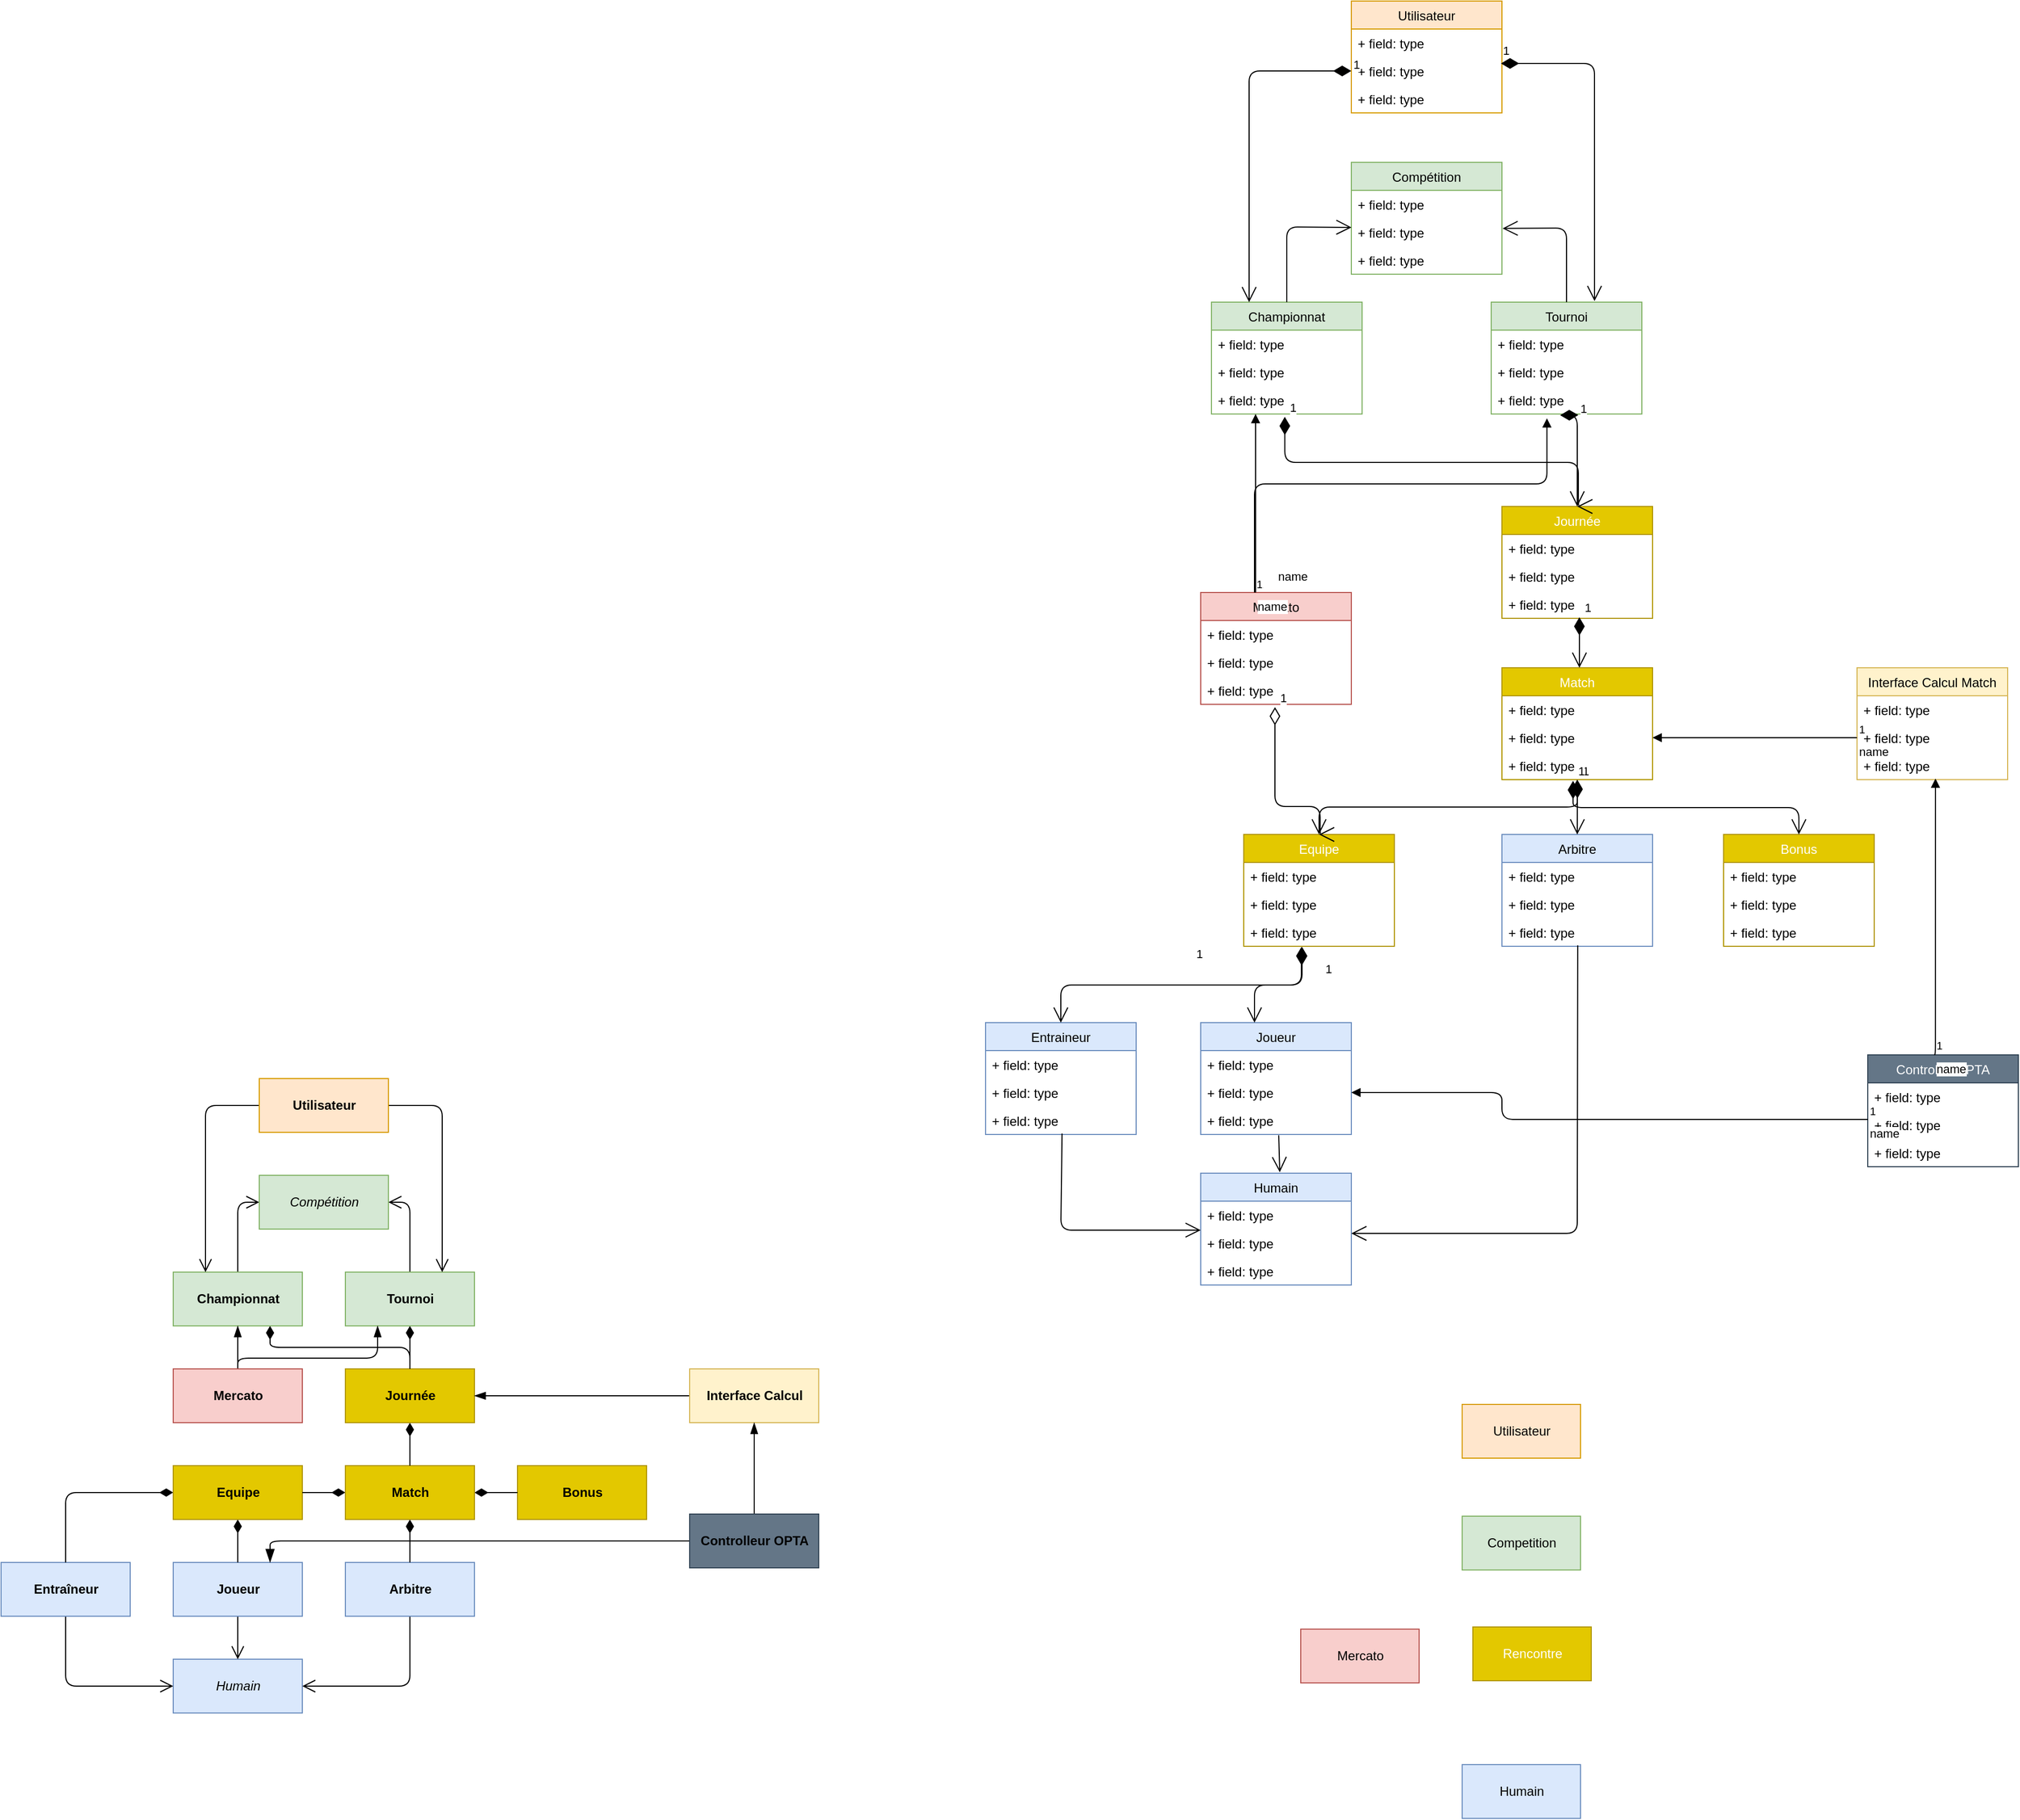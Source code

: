 <mxfile version="12.3.3" type="device" pages="1"><diagram id="WYY4eWGCWdEuPE01-Bez" name="Page-1"><mxGraphModel dx="2391" dy="2559" grid="1" gridSize="10" guides="1" tooltips="1" connect="1" arrows="1" fold="1" page="1" pageScale="1" pageWidth="827" pageHeight="1169" math="0" shadow="0"><root><mxCell id="0"/><mxCell id="1" parent="0"/><mxCell id="SRDe-6XBgS9lUJ6ucnm4-13" value="Joueur" style="swimlane;fontStyle=0;childLayout=stackLayout;horizontal=1;startSize=26;horizontalStack=0;resizeParent=1;resizeParentMax=0;resizeLast=0;collapsible=1;marginBottom=0;fillColor=#dae8fc;strokeColor=#6c8ebf;" parent="1" vertex="1"><mxGeometry x="320" y="220" width="140" height="104" as="geometry"/></mxCell><mxCell id="SRDe-6XBgS9lUJ6ucnm4-14" value="+ field: type" style="text;strokeColor=none;fillColor=none;align=left;verticalAlign=top;spacingLeft=4;spacingRight=4;overflow=hidden;rotatable=0;points=[[0,0.5],[1,0.5]];portConstraint=eastwest;" parent="SRDe-6XBgS9lUJ6ucnm4-13" vertex="1"><mxGeometry y="26" width="140" height="26" as="geometry"/></mxCell><mxCell id="SRDe-6XBgS9lUJ6ucnm4-15" value="+ field: type" style="text;strokeColor=none;fillColor=none;align=left;verticalAlign=top;spacingLeft=4;spacingRight=4;overflow=hidden;rotatable=0;points=[[0,0.5],[1,0.5]];portConstraint=eastwest;" parent="SRDe-6XBgS9lUJ6ucnm4-13" vertex="1"><mxGeometry y="52" width="140" height="26" as="geometry"/></mxCell><mxCell id="SRDe-6XBgS9lUJ6ucnm4-16" value="+ field: type" style="text;strokeColor=none;fillColor=none;align=left;verticalAlign=top;spacingLeft=4;spacingRight=4;overflow=hidden;rotatable=0;points=[[0,0.5],[1,0.5]];portConstraint=eastwest;" parent="SRDe-6XBgS9lUJ6ucnm4-13" vertex="1"><mxGeometry y="78" width="140" height="26" as="geometry"/></mxCell><mxCell id="SRDe-6XBgS9lUJ6ucnm4-17" value="Humain" style="swimlane;fontStyle=0;childLayout=stackLayout;horizontal=1;startSize=26;horizontalStack=0;resizeParent=1;resizeParentMax=0;resizeLast=0;collapsible=1;marginBottom=0;fillColor=#dae8fc;strokeColor=#6c8ebf;" parent="1" vertex="1"><mxGeometry x="320" y="360" width="140" height="104" as="geometry"/></mxCell><mxCell id="SRDe-6XBgS9lUJ6ucnm4-18" value="+ field: type" style="text;strokeColor=none;fillColor=none;align=left;verticalAlign=top;spacingLeft=4;spacingRight=4;overflow=hidden;rotatable=0;points=[[0,0.5],[1,0.5]];portConstraint=eastwest;" parent="SRDe-6XBgS9lUJ6ucnm4-17" vertex="1"><mxGeometry y="26" width="140" height="26" as="geometry"/></mxCell><mxCell id="SRDe-6XBgS9lUJ6ucnm4-19" value="+ field: type" style="text;strokeColor=none;fillColor=none;align=left;verticalAlign=top;spacingLeft=4;spacingRight=4;overflow=hidden;rotatable=0;points=[[0,0.5],[1,0.5]];portConstraint=eastwest;" parent="SRDe-6XBgS9lUJ6ucnm4-17" vertex="1"><mxGeometry y="52" width="140" height="26" as="geometry"/></mxCell><mxCell id="SRDe-6XBgS9lUJ6ucnm4-20" value="+ field: type" style="text;strokeColor=none;fillColor=none;align=left;verticalAlign=top;spacingLeft=4;spacingRight=4;overflow=hidden;rotatable=0;points=[[0,0.5],[1,0.5]];portConstraint=eastwest;" parent="SRDe-6XBgS9lUJ6ucnm4-17" vertex="1"><mxGeometry y="78" width="140" height="26" as="geometry"/></mxCell><mxCell id="SRDe-6XBgS9lUJ6ucnm4-25" value="Equipe" style="swimlane;fontStyle=0;childLayout=stackLayout;horizontal=1;startSize=26;fillColor=#e3c800;horizontalStack=0;resizeParent=1;resizeParentMax=0;resizeLast=0;collapsible=1;marginBottom=0;strokeColor=#B09500;fontColor=#ffffff;" parent="1" vertex="1"><mxGeometry x="360" y="45" width="140" height="104" as="geometry"/></mxCell><mxCell id="SRDe-6XBgS9lUJ6ucnm4-26" value="+ field: type" style="text;strokeColor=none;fillColor=none;align=left;verticalAlign=top;spacingLeft=4;spacingRight=4;overflow=hidden;rotatable=0;points=[[0,0.5],[1,0.5]];portConstraint=eastwest;" parent="SRDe-6XBgS9lUJ6ucnm4-25" vertex="1"><mxGeometry y="26" width="140" height="26" as="geometry"/></mxCell><mxCell id="SRDe-6XBgS9lUJ6ucnm4-27" value="+ field: type" style="text;strokeColor=none;fillColor=none;align=left;verticalAlign=top;spacingLeft=4;spacingRight=4;overflow=hidden;rotatable=0;points=[[0,0.5],[1,0.5]];portConstraint=eastwest;" parent="SRDe-6XBgS9lUJ6ucnm4-25" vertex="1"><mxGeometry y="52" width="140" height="26" as="geometry"/></mxCell><mxCell id="SRDe-6XBgS9lUJ6ucnm4-28" value="+ field: type" style="text;strokeColor=none;fillColor=none;align=left;verticalAlign=top;spacingLeft=4;spacingRight=4;overflow=hidden;rotatable=0;points=[[0,0.5],[1,0.5]];portConstraint=eastwest;" parent="SRDe-6XBgS9lUJ6ucnm4-25" vertex="1"><mxGeometry y="78" width="140" height="26" as="geometry"/></mxCell><mxCell id="SRDe-6XBgS9lUJ6ucnm4-30" value="Match" style="swimlane;fontStyle=0;childLayout=stackLayout;horizontal=1;startSize=26;fillColor=#e3c800;horizontalStack=0;resizeParent=1;resizeParentMax=0;resizeLast=0;collapsible=1;marginBottom=0;strokeColor=#B09500;fontColor=#ffffff;" parent="1" vertex="1"><mxGeometry x="600" y="-110" width="140" height="104" as="geometry"/></mxCell><mxCell id="SRDe-6XBgS9lUJ6ucnm4-31" value="+ field: type" style="text;strokeColor=none;fillColor=none;align=left;verticalAlign=top;spacingLeft=4;spacingRight=4;overflow=hidden;rotatable=0;points=[[0,0.5],[1,0.5]];portConstraint=eastwest;" parent="SRDe-6XBgS9lUJ6ucnm4-30" vertex="1"><mxGeometry y="26" width="140" height="26" as="geometry"/></mxCell><mxCell id="SRDe-6XBgS9lUJ6ucnm4-32" value="+ field: type" style="text;strokeColor=none;fillColor=none;align=left;verticalAlign=top;spacingLeft=4;spacingRight=4;overflow=hidden;rotatable=0;points=[[0,0.5],[1,0.5]];portConstraint=eastwest;" parent="SRDe-6XBgS9lUJ6ucnm4-30" vertex="1"><mxGeometry y="52" width="140" height="26" as="geometry"/></mxCell><mxCell id="SRDe-6XBgS9lUJ6ucnm4-33" value="+ field: type" style="text;strokeColor=none;fillColor=none;align=left;verticalAlign=top;spacingLeft=4;spacingRight=4;overflow=hidden;rotatable=0;points=[[0,0.5],[1,0.5]];portConstraint=eastwest;" parent="SRDe-6XBgS9lUJ6ucnm4-30" vertex="1"><mxGeometry y="78" width="140" height="26" as="geometry"/></mxCell><mxCell id="SRDe-6XBgS9lUJ6ucnm4-34" value="Arbitre" style="swimlane;fontStyle=0;childLayout=stackLayout;horizontal=1;startSize=26;fillColor=#dae8fc;horizontalStack=0;resizeParent=1;resizeParentMax=0;resizeLast=0;collapsible=1;marginBottom=0;strokeColor=#6c8ebf;" parent="1" vertex="1"><mxGeometry x="600" y="45" width="140" height="104" as="geometry"/></mxCell><mxCell id="SRDe-6XBgS9lUJ6ucnm4-35" value="+ field: type" style="text;strokeColor=none;fillColor=none;align=left;verticalAlign=top;spacingLeft=4;spacingRight=4;overflow=hidden;rotatable=0;points=[[0,0.5],[1,0.5]];portConstraint=eastwest;" parent="SRDe-6XBgS9lUJ6ucnm4-34" vertex="1"><mxGeometry y="26" width="140" height="26" as="geometry"/></mxCell><mxCell id="SRDe-6XBgS9lUJ6ucnm4-36" value="+ field: type" style="text;strokeColor=none;fillColor=none;align=left;verticalAlign=top;spacingLeft=4;spacingRight=4;overflow=hidden;rotatable=0;points=[[0,0.5],[1,0.5]];portConstraint=eastwest;" parent="SRDe-6XBgS9lUJ6ucnm4-34" vertex="1"><mxGeometry y="52" width="140" height="26" as="geometry"/></mxCell><mxCell id="SRDe-6XBgS9lUJ6ucnm4-37" value="+ field: type" style="text;strokeColor=none;fillColor=none;align=left;verticalAlign=top;spacingLeft=4;spacingRight=4;overflow=hidden;rotatable=0;points=[[0,0.5],[1,0.5]];portConstraint=eastwest;" parent="SRDe-6XBgS9lUJ6ucnm4-34" vertex="1"><mxGeometry y="78" width="140" height="26" as="geometry"/></mxCell><mxCell id="SRDe-6XBgS9lUJ6ucnm4-38" value="Entraineur" style="swimlane;fontStyle=0;childLayout=stackLayout;horizontal=1;startSize=26;horizontalStack=0;resizeParent=1;resizeParentMax=0;resizeLast=0;collapsible=1;marginBottom=0;fillColor=#dae8fc;strokeColor=#6c8ebf;" parent="1" vertex="1"><mxGeometry x="120" y="220" width="140" height="104" as="geometry"/></mxCell><mxCell id="SRDe-6XBgS9lUJ6ucnm4-39" value="+ field: type" style="text;strokeColor=none;fillColor=none;align=left;verticalAlign=top;spacingLeft=4;spacingRight=4;overflow=hidden;rotatable=0;points=[[0,0.5],[1,0.5]];portConstraint=eastwest;" parent="SRDe-6XBgS9lUJ6ucnm4-38" vertex="1"><mxGeometry y="26" width="140" height="26" as="geometry"/></mxCell><mxCell id="SRDe-6XBgS9lUJ6ucnm4-40" value="+ field: type" style="text;strokeColor=none;fillColor=none;align=left;verticalAlign=top;spacingLeft=4;spacingRight=4;overflow=hidden;rotatable=0;points=[[0,0.5],[1,0.5]];portConstraint=eastwest;" parent="SRDe-6XBgS9lUJ6ucnm4-38" vertex="1"><mxGeometry y="52" width="140" height="26" as="geometry"/></mxCell><mxCell id="SRDe-6XBgS9lUJ6ucnm4-41" value="+ field: type" style="text;strokeColor=none;fillColor=none;align=left;verticalAlign=top;spacingLeft=4;spacingRight=4;overflow=hidden;rotatable=0;points=[[0,0.5],[1,0.5]];portConstraint=eastwest;" parent="SRDe-6XBgS9lUJ6ucnm4-38" vertex="1"><mxGeometry y="78" width="140" height="26" as="geometry"/></mxCell><mxCell id="SRDe-6XBgS9lUJ6ucnm4-45" value="" style="endArrow=open;endFill=1;endSize=12;html=1;entryX=0.525;entryY=-0.009;entryDx=0;entryDy=0;entryPerimeter=0;exitX=0.518;exitY=1.029;exitDx=0;exitDy=0;exitPerimeter=0;" parent="1" source="SRDe-6XBgS9lUJ6ucnm4-16" target="SRDe-6XBgS9lUJ6ucnm4-17" edge="1"><mxGeometry width="160" relative="1" as="geometry"><mxPoint x="398" y="320" as="sourcePoint"/><mxPoint x="389.5" y="174" as="targetPoint"/></mxGeometry></mxCell><mxCell id="SRDe-6XBgS9lUJ6ucnm4-51" value="" style="endArrow=open;endFill=1;endSize=12;html=1;entryX=0;entryY=1.038;entryDx=0;entryDy=0;entryPerimeter=0;exitX=0.508;exitY=0.967;exitDx=0;exitDy=0;exitPerimeter=0;" parent="1" source="SRDe-6XBgS9lUJ6ucnm4-41" target="SRDe-6XBgS9lUJ6ucnm4-18" edge="1"><mxGeometry width="160" relative="1" as="geometry"><mxPoint x="190" y="330" as="sourcePoint"/><mxPoint x="399.5" y="184" as="targetPoint"/><Array as="points"><mxPoint x="190" y="413"/></Array></mxGeometry></mxCell><mxCell id="SRDe-6XBgS9lUJ6ucnm4-52" value="" style="endArrow=open;endFill=1;endSize=12;html=1;entryX=1;entryY=0.154;entryDx=0;entryDy=0;entryPerimeter=0;exitX=0.503;exitY=0.967;exitDx=0;exitDy=0;exitPerimeter=0;" parent="1" source="SRDe-6XBgS9lUJ6ucnm4-37" target="SRDe-6XBgS9lUJ6ucnm4-19" edge="1"><mxGeometry width="160" relative="1" as="geometry"><mxPoint x="670" y="325" as="sourcePoint"/><mxPoint x="800" y="94.988" as="targetPoint"/><Array as="points"><mxPoint x="670" y="416"/></Array></mxGeometry></mxCell><mxCell id="SRDe-6XBgS9lUJ6ucnm4-53" value="Journée" style="swimlane;fontStyle=0;childLayout=stackLayout;horizontal=1;startSize=26;fillColor=#e3c800;horizontalStack=0;resizeParent=1;resizeParentMax=0;resizeLast=0;collapsible=1;marginBottom=0;strokeColor=#B09500;fontColor=#ffffff;" parent="1" vertex="1"><mxGeometry x="600" y="-260" width="140" height="104" as="geometry"/></mxCell><mxCell id="SRDe-6XBgS9lUJ6ucnm4-54" value="+ field: type" style="text;strokeColor=none;fillColor=none;align=left;verticalAlign=top;spacingLeft=4;spacingRight=4;overflow=hidden;rotatable=0;points=[[0,0.5],[1,0.5]];portConstraint=eastwest;" parent="SRDe-6XBgS9lUJ6ucnm4-53" vertex="1"><mxGeometry y="26" width="140" height="26" as="geometry"/></mxCell><mxCell id="SRDe-6XBgS9lUJ6ucnm4-55" value="+ field: type" style="text;strokeColor=none;fillColor=none;align=left;verticalAlign=top;spacingLeft=4;spacingRight=4;overflow=hidden;rotatable=0;points=[[0,0.5],[1,0.5]];portConstraint=eastwest;" parent="SRDe-6XBgS9lUJ6ucnm4-53" vertex="1"><mxGeometry y="52" width="140" height="26" as="geometry"/></mxCell><mxCell id="SRDe-6XBgS9lUJ6ucnm4-56" value="+ field: type" style="text;strokeColor=none;fillColor=none;align=left;verticalAlign=top;spacingLeft=4;spacingRight=4;overflow=hidden;rotatable=0;points=[[0,0.5],[1,0.5]];portConstraint=eastwest;" parent="SRDe-6XBgS9lUJ6ucnm4-53" vertex="1"><mxGeometry y="78" width="140" height="26" as="geometry"/></mxCell><mxCell id="SRDe-6XBgS9lUJ6ucnm4-57" value="Compétition" style="swimlane;fontStyle=0;childLayout=stackLayout;horizontal=1;startSize=26;fillColor=#d5e8d4;horizontalStack=0;resizeParent=1;resizeParentMax=0;resizeLast=0;collapsible=1;marginBottom=0;strokeColor=#82b366;" parent="1" vertex="1"><mxGeometry x="460" y="-580" width="140" height="104" as="geometry"/></mxCell><mxCell id="SRDe-6XBgS9lUJ6ucnm4-58" value="+ field: type" style="text;strokeColor=none;fillColor=none;align=left;verticalAlign=top;spacingLeft=4;spacingRight=4;overflow=hidden;rotatable=0;points=[[0,0.5],[1,0.5]];portConstraint=eastwest;" parent="SRDe-6XBgS9lUJ6ucnm4-57" vertex="1"><mxGeometry y="26" width="140" height="26" as="geometry"/></mxCell><mxCell id="SRDe-6XBgS9lUJ6ucnm4-59" value="+ field: type" style="text;strokeColor=none;fillColor=none;align=left;verticalAlign=top;spacingLeft=4;spacingRight=4;overflow=hidden;rotatable=0;points=[[0,0.5],[1,0.5]];portConstraint=eastwest;" parent="SRDe-6XBgS9lUJ6ucnm4-57" vertex="1"><mxGeometry y="52" width="140" height="26" as="geometry"/></mxCell><mxCell id="SRDe-6XBgS9lUJ6ucnm4-60" value="+ field: type" style="text;strokeColor=none;fillColor=none;align=left;verticalAlign=top;spacingLeft=4;spacingRight=4;overflow=hidden;rotatable=0;points=[[0,0.5],[1,0.5]];portConstraint=eastwest;" parent="SRDe-6XBgS9lUJ6ucnm4-57" vertex="1"><mxGeometry y="78" width="140" height="26" as="geometry"/></mxCell><mxCell id="SRDe-6XBgS9lUJ6ucnm4-65" value="Championnat" style="swimlane;fontStyle=0;childLayout=stackLayout;horizontal=1;startSize=26;fillColor=#d5e8d4;horizontalStack=0;resizeParent=1;resizeParentMax=0;resizeLast=0;collapsible=1;marginBottom=0;strokeColor=#82b366;" parent="1" vertex="1"><mxGeometry x="330" y="-450" width="140" height="104" as="geometry"/></mxCell><mxCell id="SRDe-6XBgS9lUJ6ucnm4-66" value="+ field: type" style="text;strokeColor=none;fillColor=none;align=left;verticalAlign=top;spacingLeft=4;spacingRight=4;overflow=hidden;rotatable=0;points=[[0,0.5],[1,0.5]];portConstraint=eastwest;" parent="SRDe-6XBgS9lUJ6ucnm4-65" vertex="1"><mxGeometry y="26" width="140" height="26" as="geometry"/></mxCell><mxCell id="SRDe-6XBgS9lUJ6ucnm4-67" value="+ field: type" style="text;strokeColor=none;fillColor=none;align=left;verticalAlign=top;spacingLeft=4;spacingRight=4;overflow=hidden;rotatable=0;points=[[0,0.5],[1,0.5]];portConstraint=eastwest;" parent="SRDe-6XBgS9lUJ6ucnm4-65" vertex="1"><mxGeometry y="52" width="140" height="26" as="geometry"/></mxCell><mxCell id="SRDe-6XBgS9lUJ6ucnm4-68" value="+ field: type" style="text;strokeColor=none;fillColor=none;align=left;verticalAlign=top;spacingLeft=4;spacingRight=4;overflow=hidden;rotatable=0;points=[[0,0.5],[1,0.5]];portConstraint=eastwest;" parent="SRDe-6XBgS9lUJ6ucnm4-65" vertex="1"><mxGeometry y="78" width="140" height="26" as="geometry"/></mxCell><mxCell id="SRDe-6XBgS9lUJ6ucnm4-69" value="Tournoi" style="swimlane;fontStyle=0;childLayout=stackLayout;horizontal=1;startSize=26;fillColor=#d5e8d4;horizontalStack=0;resizeParent=1;resizeParentMax=0;resizeLast=0;collapsible=1;marginBottom=0;strokeColor=#82b366;" parent="1" vertex="1"><mxGeometry x="590" y="-450" width="140" height="104" as="geometry"/></mxCell><mxCell id="SRDe-6XBgS9lUJ6ucnm4-70" value="+ field: type" style="text;strokeColor=none;fillColor=none;align=left;verticalAlign=top;spacingLeft=4;spacingRight=4;overflow=hidden;rotatable=0;points=[[0,0.5],[1,0.5]];portConstraint=eastwest;" parent="SRDe-6XBgS9lUJ6ucnm4-69" vertex="1"><mxGeometry y="26" width="140" height="26" as="geometry"/></mxCell><mxCell id="SRDe-6XBgS9lUJ6ucnm4-71" value="+ field: type" style="text;strokeColor=none;fillColor=none;align=left;verticalAlign=top;spacingLeft=4;spacingRight=4;overflow=hidden;rotatable=0;points=[[0,0.5],[1,0.5]];portConstraint=eastwest;" parent="SRDe-6XBgS9lUJ6ucnm4-69" vertex="1"><mxGeometry y="52" width="140" height="26" as="geometry"/></mxCell><mxCell id="SRDe-6XBgS9lUJ6ucnm4-72" value="+ field: type" style="text;strokeColor=none;fillColor=none;align=left;verticalAlign=top;spacingLeft=4;spacingRight=4;overflow=hidden;rotatable=0;points=[[0,0.5],[1,0.5]];portConstraint=eastwest;" parent="SRDe-6XBgS9lUJ6ucnm4-69" vertex="1"><mxGeometry y="78" width="140" height="26" as="geometry"/></mxCell><mxCell id="SRDe-6XBgS9lUJ6ucnm4-83" value="1" style="endArrow=open;html=1;endSize=12;startArrow=diamondThin;startSize=14;startFill=1;edgeStyle=orthogonalEdgeStyle;align=left;verticalAlign=bottom;entryX=0.5;entryY=0;entryDx=0;entryDy=0;exitX=0.387;exitY=1.022;exitDx=0;exitDy=0;exitPerimeter=0;" parent="1" source="SRDe-6XBgS9lUJ6ucnm4-28" target="SRDe-6XBgS9lUJ6ucnm4-38" edge="1"><mxGeometry x="-0.08" y="-20" relative="1" as="geometry"><mxPoint x="480" y="-80" as="sourcePoint"/><mxPoint x="550" as="targetPoint"/><Array as="points"><mxPoint x="414" y="185"/><mxPoint x="190" y="185"/></Array><mxPoint as="offset"/></mxGeometry></mxCell><mxCell id="SRDe-6XBgS9lUJ6ucnm4-84" value="1" style="endArrow=open;html=1;endSize=12;startArrow=diamondThin;startSize=14;startFill=1;edgeStyle=orthogonalEdgeStyle;align=left;verticalAlign=bottom;exitX=0.5;exitY=1;exitDx=0;exitDy=0;entryX=0.5;entryY=0;entryDx=0;entryDy=0;" parent="1" source="SRDe-6XBgS9lUJ6ucnm4-30" target="SRDe-6XBgS9lUJ6ucnm4-25" edge="1"><mxGeometry x="-1" y="3" relative="1" as="geometry"><mxPoint x="510" y="25" as="sourcePoint"/><mxPoint x="510" y="75" as="targetPoint"/><Array as="points"/></mxGeometry></mxCell><mxCell id="SRDe-6XBgS9lUJ6ucnm4-86" value="1" style="endArrow=open;html=1;endSize=12;startArrow=diamondThin;startSize=14;startFill=1;edgeStyle=orthogonalEdgeStyle;align=left;verticalAlign=bottom;exitX=0.383;exitY=1.022;exitDx=0;exitDy=0;exitPerimeter=0;" parent="1" source="SRDe-6XBgS9lUJ6ucnm4-28" edge="1"><mxGeometry x="-0.488" y="20" relative="1" as="geometry"><mxPoint x="424.143" y="159.571" as="sourcePoint"/><mxPoint x="370" y="220" as="targetPoint"/><Array as="points"><mxPoint x="414" y="185"/><mxPoint x="370" y="185"/><mxPoint x="370" y="220"/></Array><mxPoint as="offset"/></mxGeometry></mxCell><mxCell id="SRDe-6XBgS9lUJ6ucnm4-87" value="1" style="endArrow=open;html=1;endSize=12;startArrow=diamondThin;startSize=14;startFill=1;edgeStyle=orthogonalEdgeStyle;align=left;verticalAlign=bottom;exitX=0.501;exitY=1.022;exitDx=0;exitDy=0;entryX=0.5;entryY=0;entryDx=0;entryDy=0;exitPerimeter=0;" parent="1" source="SRDe-6XBgS9lUJ6ucnm4-33" target="SRDe-6XBgS9lUJ6ucnm4-34" edge="1"><mxGeometry x="-1" y="3" relative="1" as="geometry"><mxPoint x="520.143" y="-1" as="sourcePoint"/><mxPoint x="671" y="42" as="targetPoint"/><Array as="points"/></mxGeometry></mxCell><mxCell id="SRDe-6XBgS9lUJ6ucnm4-91" value="1" style="endArrow=open;html=1;endSize=12;startArrow=diamondThin;startSize=14;startFill=1;edgeStyle=orthogonalEdgeStyle;align=left;verticalAlign=bottom;exitX=0.514;exitY=0.962;exitDx=0;exitDy=0;exitPerimeter=0;" parent="1" source="SRDe-6XBgS9lUJ6ucnm4-56" edge="1"><mxGeometry x="-1" y="3" relative="1" as="geometry"><mxPoint x="680" y="5" as="sourcePoint"/><mxPoint x="672" y="-110" as="targetPoint"/><Array as="points"><mxPoint x="672" y="-140"/><mxPoint x="672" y="-140"/></Array></mxGeometry></mxCell><mxCell id="SRDe-6XBgS9lUJ6ucnm4-103" value="" style="endArrow=open;endFill=1;endSize=12;html=1;entryX=0.001;entryY=0.326;entryDx=0;entryDy=0;entryPerimeter=0;exitX=0.5;exitY=0;exitDx=0;exitDy=0;" parent="1" source="SRDe-6XBgS9lUJ6ucnm4-65" target="SRDe-6XBgS9lUJ6ucnm4-59" edge="1"><mxGeometry width="160" relative="1" as="geometry"><mxPoint x="180" y="-470" as="sourcePoint"/><mxPoint x="340" y="-470" as="targetPoint"/><Array as="points"><mxPoint x="400" y="-520"/></Array></mxGeometry></mxCell><mxCell id="SRDe-6XBgS9lUJ6ucnm4-104" value="" style="endArrow=open;endFill=1;endSize=12;html=1;entryX=1.004;entryY=0.363;entryDx=0;entryDy=0;entryPerimeter=0;exitX=0.5;exitY=0;exitDx=0;exitDy=0;" parent="1" source="SRDe-6XBgS9lUJ6ucnm4-69" target="SRDe-6XBgS9lUJ6ucnm4-59" edge="1"><mxGeometry width="160" relative="1" as="geometry"><mxPoint x="330" y="-470" as="sourcePoint"/><mxPoint x="488.46" y="-553.01" as="targetPoint"/><Array as="points"><mxPoint x="660" y="-519"/></Array></mxGeometry></mxCell><mxCell id="SRDe-6XBgS9lUJ6ucnm4-105" value="1" style="endArrow=open;html=1;endSize=12;startArrow=diamondThin;startSize=14;startFill=1;edgeStyle=orthogonalEdgeStyle;align=left;verticalAlign=bottom;exitX=0.579;exitY=1.038;exitDx=0;exitDy=0;exitPerimeter=0;entryX=0.5;entryY=0;entryDx=0;entryDy=0;" parent="1" source="SRDe-6XBgS9lUJ6ucnm4-72" target="SRDe-6XBgS9lUJ6ucnm4-53" edge="1"><mxGeometry x="-1" y="3" relative="1" as="geometry"><mxPoint x="505.167" y="-307.667" as="sourcePoint"/><mxPoint x="555.167" y="-260.167" as="targetPoint"/><Array as="points"><mxPoint x="670" y="-345"/></Array></mxGeometry></mxCell><mxCell id="SRDe-6XBgS9lUJ6ucnm4-107" value="1" style="endArrow=open;html=1;endSize=12;startArrow=diamondThin;startSize=14;startFill=1;edgeStyle=orthogonalEdgeStyle;align=left;verticalAlign=bottom;exitX=0.487;exitY=1.1;exitDx=0;exitDy=0;exitPerimeter=0;entryX=0.5;entryY=0;entryDx=0;entryDy=0;" parent="1" source="SRDe-6XBgS9lUJ6ucnm4-68" target="SRDe-6XBgS9lUJ6ucnm4-53" edge="1"><mxGeometry x="-1" y="3" relative="1" as="geometry"><mxPoint x="548.2" y="-313.8" as="sourcePoint"/><mxPoint x="400" y="-270" as="targetPoint"/><Array as="points"><mxPoint x="399" y="-301"/><mxPoint x="671" y="-301"/></Array></mxGeometry></mxCell><mxCell id="SRDe-6XBgS9lUJ6ucnm4-112" value="Utilisateur" style="swimlane;fontStyle=0;childLayout=stackLayout;horizontal=1;startSize=26;fillColor=#ffe6cc;horizontalStack=0;resizeParent=1;resizeParentMax=0;resizeLast=0;collapsible=1;marginBottom=0;strokeColor=#d79b00;" parent="1" vertex="1"><mxGeometry x="460" y="-730" width="140" height="104" as="geometry"/></mxCell><mxCell id="SRDe-6XBgS9lUJ6ucnm4-113" value="+ field: type" style="text;strokeColor=none;fillColor=none;align=left;verticalAlign=top;spacingLeft=4;spacingRight=4;overflow=hidden;rotatable=0;points=[[0,0.5],[1,0.5]];portConstraint=eastwest;" parent="SRDe-6XBgS9lUJ6ucnm4-112" vertex="1"><mxGeometry y="26" width="140" height="26" as="geometry"/></mxCell><mxCell id="SRDe-6XBgS9lUJ6ucnm4-114" value="+ field: type" style="text;strokeColor=none;fillColor=none;align=left;verticalAlign=top;spacingLeft=4;spacingRight=4;overflow=hidden;rotatable=0;points=[[0,0.5],[1,0.5]];portConstraint=eastwest;" parent="SRDe-6XBgS9lUJ6ucnm4-112" vertex="1"><mxGeometry y="52" width="140" height="26" as="geometry"/></mxCell><mxCell id="SRDe-6XBgS9lUJ6ucnm4-115" value="+ field: type" style="text;strokeColor=none;fillColor=none;align=left;verticalAlign=top;spacingLeft=4;spacingRight=4;overflow=hidden;rotatable=0;points=[[0,0.5],[1,0.5]];portConstraint=eastwest;" parent="SRDe-6XBgS9lUJ6ucnm4-112" vertex="1"><mxGeometry y="78" width="140" height="26" as="geometry"/></mxCell><mxCell id="SRDe-6XBgS9lUJ6ucnm4-116" value="1" style="endArrow=open;html=1;endSize=12;startArrow=diamondThin;startSize=14;startFill=1;edgeStyle=orthogonalEdgeStyle;align=left;verticalAlign=bottom;entryX=0.686;entryY=-0.01;entryDx=0;entryDy=0;entryPerimeter=0;exitX=0.993;exitY=0.231;exitDx=0;exitDy=0;exitPerimeter=0;" parent="1" source="SRDe-6XBgS9lUJ6ucnm4-114" target="SRDe-6XBgS9lUJ6ucnm4-69" edge="1"><mxGeometry x="-1" y="3" relative="1" as="geometry"><mxPoint x="700" y="-680" as="sourcePoint"/><mxPoint x="660" y="-563" as="targetPoint"/><Array as="points"><mxPoint x="686" y="-672"/></Array></mxGeometry></mxCell><mxCell id="SRDe-6XBgS9lUJ6ucnm4-117" value="1" style="endArrow=open;html=1;endSize=12;startArrow=diamondThin;startSize=14;startFill=1;edgeStyle=orthogonalEdgeStyle;align=left;verticalAlign=bottom;exitX=0;exitY=0.5;exitDx=0;exitDy=0;entryX=0.25;entryY=0;entryDx=0;entryDy=0;" parent="1" source="SRDe-6XBgS9lUJ6ucnm4-114" target="SRDe-6XBgS9lUJ6ucnm4-65" edge="1"><mxGeometry x="-1" y="3" relative="1" as="geometry"><mxPoint x="613" y="-647" as="sourcePoint"/><mxPoint x="350" y="-490" as="targetPoint"/><Array as="points"><mxPoint x="365" y="-665"/></Array></mxGeometry></mxCell><mxCell id="SRDe-6XBgS9lUJ6ucnm4-123" value="Bonus" style="swimlane;fontStyle=0;childLayout=stackLayout;horizontal=1;startSize=26;fillColor=#e3c800;horizontalStack=0;resizeParent=1;resizeParentMax=0;resizeLast=0;collapsible=1;marginBottom=0;strokeColor=#B09500;fontColor=#ffffff;" parent="1" vertex="1"><mxGeometry x="806" y="45" width="140" height="104" as="geometry"/></mxCell><mxCell id="SRDe-6XBgS9lUJ6ucnm4-124" value="+ field: type" style="text;strokeColor=none;fillColor=none;align=left;verticalAlign=top;spacingLeft=4;spacingRight=4;overflow=hidden;rotatable=0;points=[[0,0.5],[1,0.5]];portConstraint=eastwest;" parent="SRDe-6XBgS9lUJ6ucnm4-123" vertex="1"><mxGeometry y="26" width="140" height="26" as="geometry"/></mxCell><mxCell id="SRDe-6XBgS9lUJ6ucnm4-125" value="+ field: type" style="text;strokeColor=none;fillColor=none;align=left;verticalAlign=top;spacingLeft=4;spacingRight=4;overflow=hidden;rotatable=0;points=[[0,0.5],[1,0.5]];portConstraint=eastwest;" parent="SRDe-6XBgS9lUJ6ucnm4-123" vertex="1"><mxGeometry y="52" width="140" height="26" as="geometry"/></mxCell><mxCell id="SRDe-6XBgS9lUJ6ucnm4-126" value="+ field: type" style="text;strokeColor=none;fillColor=none;align=left;verticalAlign=top;spacingLeft=4;spacingRight=4;overflow=hidden;rotatable=0;points=[[0,0.5],[1,0.5]];portConstraint=eastwest;" parent="SRDe-6XBgS9lUJ6ucnm4-123" vertex="1"><mxGeometry y="78" width="140" height="26" as="geometry"/></mxCell><mxCell id="SRDe-6XBgS9lUJ6ucnm4-127" value="1" style="endArrow=open;html=1;endSize=12;startArrow=diamondThin;startSize=14;startFill=1;edgeStyle=orthogonalEdgeStyle;align=left;verticalAlign=bottom;exitX=0.472;exitY=1.044;exitDx=0;exitDy=0;entryX=0.5;entryY=0;entryDx=0;entryDy=0;exitPerimeter=0;" parent="1" source="SRDe-6XBgS9lUJ6ucnm4-33" target="SRDe-6XBgS9lUJ6ucnm4-123" edge="1"><mxGeometry x="-1" y="3" relative="1" as="geometry"><mxPoint x="520.429" y="0.143" as="sourcePoint"/><mxPoint x="680.429" y="54.429" as="targetPoint"/><Array as="points"><mxPoint x="666" y="20"/><mxPoint x="876" y="20"/></Array></mxGeometry></mxCell><mxCell id="SRDe-6XBgS9lUJ6ucnm4-128" value="Mercato" style="swimlane;fontStyle=0;childLayout=stackLayout;horizontal=1;startSize=26;fillColor=#f8cecc;horizontalStack=0;resizeParent=1;resizeParentMax=0;resizeLast=0;collapsible=1;marginBottom=0;strokeColor=#b85450;" parent="1" vertex="1"><mxGeometry x="320" y="-180" width="140" height="104" as="geometry"/></mxCell><mxCell id="SRDe-6XBgS9lUJ6ucnm4-129" value="+ field: type" style="text;strokeColor=none;fillColor=none;align=left;verticalAlign=top;spacingLeft=4;spacingRight=4;overflow=hidden;rotatable=0;points=[[0,0.5],[1,0.5]];portConstraint=eastwest;" parent="SRDe-6XBgS9lUJ6ucnm4-128" vertex="1"><mxGeometry y="26" width="140" height="26" as="geometry"/></mxCell><mxCell id="SRDe-6XBgS9lUJ6ucnm4-130" value="+ field: type" style="text;strokeColor=none;fillColor=none;align=left;verticalAlign=top;spacingLeft=4;spacingRight=4;overflow=hidden;rotatable=0;points=[[0,0.5],[1,0.5]];portConstraint=eastwest;" parent="SRDe-6XBgS9lUJ6ucnm4-128" vertex="1"><mxGeometry y="52" width="140" height="26" as="geometry"/></mxCell><mxCell id="SRDe-6XBgS9lUJ6ucnm4-131" value="+ field: type" style="text;strokeColor=none;fillColor=none;align=left;verticalAlign=top;spacingLeft=4;spacingRight=4;overflow=hidden;rotatable=0;points=[[0,0.5],[1,0.5]];portConstraint=eastwest;" parent="SRDe-6XBgS9lUJ6ucnm4-128" vertex="1"><mxGeometry y="78" width="140" height="26" as="geometry"/></mxCell><mxCell id="SRDe-6XBgS9lUJ6ucnm4-134" value="1" style="endArrow=open;html=1;endSize=12;startArrow=diamondThin;startSize=14;startFill=0;edgeStyle=orthogonalEdgeStyle;align=left;verticalAlign=bottom;exitX=0.493;exitY=1.099;exitDx=0;exitDy=0;exitPerimeter=0;entryX=0.5;entryY=0;entryDx=0;entryDy=0;" parent="1" source="SRDe-6XBgS9lUJ6ucnm4-131" target="SRDe-6XBgS9lUJ6ucnm4-25" edge="1"><mxGeometry x="-1" y="3" relative="1" as="geometry"><mxPoint x="50" y="540" as="sourcePoint"/><mxPoint x="210" y="540" as="targetPoint"/><Array as="points"><mxPoint x="389" y="19"/><mxPoint x="431" y="19"/></Array></mxGeometry></mxCell><mxCell id="SRDe-6XBgS9lUJ6ucnm4-137" value="name" style="endArrow=block;endFill=1;html=1;edgeStyle=orthogonalEdgeStyle;align=left;verticalAlign=top;" parent="1" target="SRDe-6XBgS9lUJ6ucnm4-68" edge="1"><mxGeometry x="-1" relative="1" as="geometry"><mxPoint x="371" y="-180" as="sourcePoint"/><mxPoint x="331" y="-320" as="targetPoint"/><Array as="points"><mxPoint x="371" y="-180"/></Array></mxGeometry></mxCell><mxCell id="SRDe-6XBgS9lUJ6ucnm4-138" value="1" style="resizable=0;html=1;align=left;verticalAlign=bottom;labelBackgroundColor=#ffffff;fontSize=10;" parent="SRDe-6XBgS9lUJ6ucnm4-137" connectable="0" vertex="1"><mxGeometry x="-1" relative="1" as="geometry"/></mxCell><mxCell id="SRDe-6XBgS9lUJ6ucnm4-139" value="name" style="endArrow=block;endFill=1;html=1;edgeStyle=orthogonalEdgeStyle;align=left;verticalAlign=top;entryX=0.37;entryY=1.154;entryDx=0;entryDy=0;entryPerimeter=0;" parent="1" target="SRDe-6XBgS9lUJ6ucnm4-72" edge="1"><mxGeometry x="-0.917" y="-10" relative="1" as="geometry"><mxPoint x="370" y="-180" as="sourcePoint"/><mxPoint x="269" y="-343" as="targetPoint"/><Array as="points"><mxPoint x="370" y="-180"/><mxPoint x="370" y="-281"/><mxPoint x="642" y="-281"/></Array><mxPoint x="10" y="-10" as="offset"/></mxGeometry></mxCell><mxCell id="SRDe-6XBgS9lUJ6ucnm4-140" value="1" style="resizable=0;html=1;align=left;verticalAlign=bottom;labelBackgroundColor=#ffffff;fontSize=10;" parent="SRDe-6XBgS9lUJ6ucnm4-139" connectable="0" vertex="1"><mxGeometry x="-1" relative="1" as="geometry"/></mxCell><mxCell id="SRDe-6XBgS9lUJ6ucnm4-141" value="Interface Calcul Match" style="swimlane;fontStyle=0;childLayout=stackLayout;horizontal=1;startSize=26;fillColor=#fff2cc;horizontalStack=0;resizeParent=1;resizeParentMax=0;resizeLast=0;collapsible=1;marginBottom=0;strokeColor=#d6b656;" parent="1" vertex="1"><mxGeometry x="930" y="-110" width="140" height="104" as="geometry"/></mxCell><mxCell id="SRDe-6XBgS9lUJ6ucnm4-142" value="+ field: type" style="text;strokeColor=none;fillColor=none;align=left;verticalAlign=top;spacingLeft=4;spacingRight=4;overflow=hidden;rotatable=0;points=[[0,0.5],[1,0.5]];portConstraint=eastwest;" parent="SRDe-6XBgS9lUJ6ucnm4-141" vertex="1"><mxGeometry y="26" width="140" height="26" as="geometry"/></mxCell><mxCell id="SRDe-6XBgS9lUJ6ucnm4-143" value="+ field: type" style="text;strokeColor=none;fillColor=none;align=left;verticalAlign=top;spacingLeft=4;spacingRight=4;overflow=hidden;rotatable=0;points=[[0,0.5],[1,0.5]];portConstraint=eastwest;" parent="SRDe-6XBgS9lUJ6ucnm4-141" vertex="1"><mxGeometry y="52" width="140" height="26" as="geometry"/></mxCell><mxCell id="SRDe-6XBgS9lUJ6ucnm4-144" value="+ field: type" style="text;strokeColor=none;fillColor=none;align=left;verticalAlign=top;spacingLeft=4;spacingRight=4;overflow=hidden;rotatable=0;points=[[0,0.5],[1,0.5]];portConstraint=eastwest;" parent="SRDe-6XBgS9lUJ6ucnm4-141" vertex="1"><mxGeometry y="78" width="140" height="26" as="geometry"/></mxCell><mxCell id="SRDe-6XBgS9lUJ6ucnm4-149" value="name" style="endArrow=block;endFill=1;html=1;edgeStyle=orthogonalEdgeStyle;align=left;verticalAlign=top;entryX=1;entryY=0.5;entryDx=0;entryDy=0;exitX=0;exitY=0.5;exitDx=0;exitDy=0;" parent="1" source="SRDe-6XBgS9lUJ6ucnm4-143" target="SRDe-6XBgS9lUJ6ucnm4-32" edge="1"><mxGeometry x="-1" relative="1" as="geometry"><mxPoint x="380.529" y="-169.882" as="sourcePoint"/><mxPoint x="380.529" y="-336" as="targetPoint"/><Array as="points"><mxPoint x="780" y="-45"/><mxPoint x="780" y="-45"/></Array></mxGeometry></mxCell><mxCell id="SRDe-6XBgS9lUJ6ucnm4-150" value="1" style="resizable=0;html=1;align=left;verticalAlign=bottom;labelBackgroundColor=#ffffff;fontSize=10;" parent="SRDe-6XBgS9lUJ6ucnm4-149" connectable="0" vertex="1"><mxGeometry x="-1" relative="1" as="geometry"/></mxCell><mxCell id="SRDe-6XBgS9lUJ6ucnm4-151" value="Controller OPTA" style="swimlane;fontStyle=0;childLayout=stackLayout;horizontal=1;startSize=26;fillColor=#647687;horizontalStack=0;resizeParent=1;resizeParentMax=0;resizeLast=0;collapsible=1;marginBottom=0;strokeColor=#314354;fontColor=#ffffff;" parent="1" vertex="1"><mxGeometry x="940" y="250" width="140" height="104" as="geometry"/></mxCell><mxCell id="SRDe-6XBgS9lUJ6ucnm4-152" value="+ field: type" style="text;strokeColor=none;fillColor=none;align=left;verticalAlign=top;spacingLeft=4;spacingRight=4;overflow=hidden;rotatable=0;points=[[0,0.5],[1,0.5]];portConstraint=eastwest;" parent="SRDe-6XBgS9lUJ6ucnm4-151" vertex="1"><mxGeometry y="26" width="140" height="26" as="geometry"/></mxCell><mxCell id="SRDe-6XBgS9lUJ6ucnm4-153" value="+ field: type" style="text;strokeColor=none;fillColor=none;align=left;verticalAlign=top;spacingLeft=4;spacingRight=4;overflow=hidden;rotatable=0;points=[[0,0.5],[1,0.5]];portConstraint=eastwest;" parent="SRDe-6XBgS9lUJ6ucnm4-151" vertex="1"><mxGeometry y="52" width="140" height="26" as="geometry"/></mxCell><mxCell id="SRDe-6XBgS9lUJ6ucnm4-154" value="+ field: type" style="text;strokeColor=none;fillColor=none;align=left;verticalAlign=top;spacingLeft=4;spacingRight=4;overflow=hidden;rotatable=0;points=[[0,0.5],[1,0.5]];portConstraint=eastwest;" parent="SRDe-6XBgS9lUJ6ucnm4-151" vertex="1"><mxGeometry y="78" width="140" height="26" as="geometry"/></mxCell><mxCell id="SRDe-6XBgS9lUJ6ucnm4-155" value="name" style="endArrow=block;endFill=1;html=1;edgeStyle=orthogonalEdgeStyle;align=left;verticalAlign=top;entryX=1;entryY=0.5;entryDx=0;entryDy=0;exitX=0.001;exitY=0.308;exitDx=0;exitDy=0;exitPerimeter=0;" parent="1" source="SRDe-6XBgS9lUJ6ucnm4-153" target="SRDe-6XBgS9lUJ6ucnm4-15" edge="1"><mxGeometry x="-1" relative="1" as="geometry"><mxPoint x="720.714" y="328.857" as="sourcePoint"/><mxPoint x="910" y="315" as="targetPoint"/><Array as="points"><mxPoint x="600" y="310"/><mxPoint x="600" y="285"/></Array></mxGeometry></mxCell><mxCell id="SRDe-6XBgS9lUJ6ucnm4-156" value="1" style="resizable=0;html=1;align=left;verticalAlign=bottom;labelBackgroundColor=#ffffff;fontSize=10;" parent="SRDe-6XBgS9lUJ6ucnm4-155" connectable="0" vertex="1"><mxGeometry x="-1" relative="1" as="geometry"/></mxCell><mxCell id="SRDe-6XBgS9lUJ6ucnm4-162" value="name" style="endArrow=block;endFill=1;html=1;edgeStyle=orthogonalEdgeStyle;align=left;verticalAlign=top;entryX=0.521;entryY=0.962;entryDx=0;entryDy=0;entryPerimeter=0;exitX=0.441;exitY=-0.002;exitDx=0;exitDy=0;exitPerimeter=0;" parent="1" source="SRDe-6XBgS9lUJ6ucnm4-151" target="SRDe-6XBgS9lUJ6ucnm4-144" edge="1"><mxGeometry x="-1" relative="1" as="geometry"><mxPoint x="1010" y="250" as="sourcePoint"/><mxPoint x="750" y="-35" as="targetPoint"/><Array as="points"><mxPoint x="1003" y="250"/></Array></mxGeometry></mxCell><mxCell id="SRDe-6XBgS9lUJ6ucnm4-163" value="1" style="resizable=0;html=1;align=left;verticalAlign=bottom;labelBackgroundColor=#ffffff;fontSize=10;" parent="SRDe-6XBgS9lUJ6ucnm4-162" connectable="0" vertex="1"><mxGeometry x="-1" relative="1" as="geometry"/></mxCell><mxCell id="SRDe-6XBgS9lUJ6ucnm4-172" value="Utilisateur" style="html=1;rounded=0;strokeColor=#d79b00;fillColor=#ffe6cc;" parent="1" vertex="1"><mxGeometry x="563" y="575" width="110" height="50" as="geometry"/></mxCell><mxCell id="SRDe-6XBgS9lUJ6ucnm4-173" value="Competition" style="html=1;rounded=0;strokeColor=#82b366;fillColor=#d5e8d4;" parent="1" vertex="1"><mxGeometry x="563" y="679" width="110" height="50" as="geometry"/></mxCell><mxCell id="SRDe-6XBgS9lUJ6ucnm4-174" value="Humain" style="html=1;rounded=0;strokeColor=#6c8ebf;fillColor=#dae8fc;" parent="1" vertex="1"><mxGeometry x="563" y="910" width="110" height="50" as="geometry"/></mxCell><mxCell id="SRDe-6XBgS9lUJ6ucnm4-175" value="Mercato" style="html=1;rounded=0;strokeColor=#b85450;fillColor=#f8cecc;" parent="1" vertex="1"><mxGeometry x="413" y="784" width="110" height="50" as="geometry"/></mxCell><mxCell id="SRDe-6XBgS9lUJ6ucnm4-182" value="Rencontre" style="html=1;rounded=0;strokeColor=#B09500;fillColor=#e3c800;fontColor=#ffffff;" parent="1" vertex="1"><mxGeometry x="573" y="782" width="110" height="50" as="geometry"/></mxCell><mxCell id="0Vo7JMCaFD7nzmE4yCEI-13" value="Humain" style="html=1;rounded=0;strokeColor=#6c8ebf;fillColor=#dae8fc;fontStyle=2" vertex="1" parent="1"><mxGeometry x="-635" y="812" width="120" height="50" as="geometry"/></mxCell><mxCell id="0Vo7JMCaFD7nzmE4yCEI-17" style="edgeStyle=orthogonalEdgeStyle;rounded=1;orthogonalLoop=1;jettySize=auto;html=1;entryX=0.5;entryY=0;entryDx=0;entryDy=0;startArrow=none;startFill=0;startSize=10;endArrow=open;endFill=0;endSize=10;strokeWidth=1;fontStyle=1" edge="1" parent="1" source="0Vo7JMCaFD7nzmE4yCEI-14" target="0Vo7JMCaFD7nzmE4yCEI-13"><mxGeometry relative="1" as="geometry"/></mxCell><mxCell id="0Vo7JMCaFD7nzmE4yCEI-14" value="Joueur" style="html=1;rounded=0;strokeColor=#6c8ebf;fillColor=#dae8fc;fontStyle=1" vertex="1" parent="1"><mxGeometry x="-635" y="722" width="120" height="50" as="geometry"/></mxCell><mxCell id="0Vo7JMCaFD7nzmE4yCEI-18" style="edgeStyle=orthogonalEdgeStyle;rounded=1;orthogonalLoop=1;jettySize=auto;html=1;entryX=0;entryY=0.5;entryDx=0;entryDy=0;startArrow=none;startFill=0;startSize=10;endArrow=open;endFill=0;endSize=10;strokeWidth=1;exitX=0.5;exitY=1;exitDx=0;exitDy=0;fontStyle=1" edge="1" parent="1" source="0Vo7JMCaFD7nzmE4yCEI-15" target="0Vo7JMCaFD7nzmE4yCEI-13"><mxGeometry relative="1" as="geometry"/></mxCell><mxCell id="0Vo7JMCaFD7nzmE4yCEI-15" value="Entraîneur" style="html=1;rounded=0;strokeColor=#6c8ebf;fillColor=#dae8fc;fontStyle=1" vertex="1" parent="1"><mxGeometry x="-795" y="722" width="120" height="50" as="geometry"/></mxCell><mxCell id="0Vo7JMCaFD7nzmE4yCEI-19" style="edgeStyle=orthogonalEdgeStyle;rounded=1;orthogonalLoop=1;jettySize=auto;html=1;entryX=1;entryY=0.5;entryDx=0;entryDy=0;startArrow=none;startFill=0;startSize=10;endArrow=open;endFill=0;endSize=10;strokeWidth=1;exitX=0.5;exitY=1;exitDx=0;exitDy=0;fontStyle=1" edge="1" parent="1" source="0Vo7JMCaFD7nzmE4yCEI-16" target="0Vo7JMCaFD7nzmE4yCEI-13"><mxGeometry relative="1" as="geometry"><Array as="points"><mxPoint x="-415" y="837"/></Array></mxGeometry></mxCell><mxCell id="0Vo7JMCaFD7nzmE4yCEI-16" value="Arbitre" style="html=1;rounded=0;strokeColor=#6c8ebf;fillColor=#dae8fc;fontStyle=1" vertex="1" parent="1"><mxGeometry x="-475" y="722" width="120" height="50" as="geometry"/></mxCell><mxCell id="0Vo7JMCaFD7nzmE4yCEI-21" style="edgeStyle=orthogonalEdgeStyle;rounded=1;orthogonalLoop=1;jettySize=auto;html=1;entryX=0.5;entryY=0;entryDx=0;entryDy=0;startArrow=diamondThin;startFill=1;startSize=10;endArrow=none;endFill=0;endSize=10;strokeWidth=1;fontColor=#000000;fontStyle=1" edge="1" parent="1" source="0Vo7JMCaFD7nzmE4yCEI-20" target="0Vo7JMCaFD7nzmE4yCEI-15"><mxGeometry relative="1" as="geometry"/></mxCell><mxCell id="0Vo7JMCaFD7nzmE4yCEI-22" style="edgeStyle=orthogonalEdgeStyle;rounded=1;orthogonalLoop=1;jettySize=auto;html=1;entryX=0.5;entryY=0;entryDx=0;entryDy=0;startArrow=diamondThin;startFill=1;startSize=10;endArrow=none;endFill=0;endSize=10;strokeWidth=1;fontColor=#000000;fontStyle=1" edge="1" parent="1" source="0Vo7JMCaFD7nzmE4yCEI-20" target="0Vo7JMCaFD7nzmE4yCEI-14"><mxGeometry relative="1" as="geometry"/></mxCell><mxCell id="0Vo7JMCaFD7nzmE4yCEI-20" value="Equipe" style="html=1;rounded=0;strokeColor=#B09500;fillColor=#e3c800;fontColor=#000000;fontStyle=1" vertex="1" parent="1"><mxGeometry x="-635" y="632" width="120" height="50" as="geometry"/></mxCell><mxCell id="0Vo7JMCaFD7nzmE4yCEI-23" value="Bonus" style="html=1;rounded=0;strokeColor=#B09500;fillColor=#e3c800;fontColor=#000000;fontStyle=1" vertex="1" parent="1"><mxGeometry x="-315" y="632" width="120" height="50" as="geometry"/></mxCell><mxCell id="0Vo7JMCaFD7nzmE4yCEI-25" style="edgeStyle=orthogonalEdgeStyle;rounded=1;orthogonalLoop=1;jettySize=auto;html=1;entryX=0.5;entryY=0;entryDx=0;entryDy=0;startArrow=diamondThin;startFill=1;startSize=10;endArrow=none;endFill=0;endSize=10;strokeWidth=1;fontColor=#000000;fontStyle=1" edge="1" parent="1" source="0Vo7JMCaFD7nzmE4yCEI-24" target="0Vo7JMCaFD7nzmE4yCEI-16"><mxGeometry relative="1" as="geometry"/></mxCell><mxCell id="0Vo7JMCaFD7nzmE4yCEI-28" style="edgeStyle=orthogonalEdgeStyle;rounded=1;orthogonalLoop=1;jettySize=auto;html=1;entryX=0;entryY=0.5;entryDx=0;entryDy=0;startArrow=diamondThin;startFill=1;startSize=10;endArrow=none;endFill=0;endSize=10;strokeWidth=1;fontColor=#000000;exitX=1;exitY=0.5;exitDx=0;exitDy=0;fontStyle=1" edge="1" parent="1" source="0Vo7JMCaFD7nzmE4yCEI-24" target="0Vo7JMCaFD7nzmE4yCEI-23"><mxGeometry relative="1" as="geometry"/></mxCell><mxCell id="0Vo7JMCaFD7nzmE4yCEI-29" style="edgeStyle=orthogonalEdgeStyle;rounded=1;orthogonalLoop=1;jettySize=auto;html=1;entryX=1;entryY=0.5;entryDx=0;entryDy=0;startArrow=diamondThin;startFill=1;startSize=10;endArrow=none;endFill=0;endSize=10;strokeWidth=1;fontColor=#000000;exitX=0;exitY=0.5;exitDx=0;exitDy=0;fontStyle=1" edge="1" parent="1" source="0Vo7JMCaFD7nzmE4yCEI-24" target="0Vo7JMCaFD7nzmE4yCEI-20"><mxGeometry relative="1" as="geometry"/></mxCell><mxCell id="0Vo7JMCaFD7nzmE4yCEI-24" value="Match" style="html=1;rounded=0;strokeColor=#B09500;fillColor=#e3c800;fontColor=#000000;fontStyle=1" vertex="1" parent="1"><mxGeometry x="-475" y="632" width="120" height="50" as="geometry"/></mxCell><mxCell id="0Vo7JMCaFD7nzmE4yCEI-27" style="edgeStyle=orthogonalEdgeStyle;rounded=1;orthogonalLoop=1;jettySize=auto;html=1;entryX=0.5;entryY=0;entryDx=0;entryDy=0;startArrow=diamondThin;startFill=1;startSize=10;endArrow=none;endFill=0;endSize=10;strokeWidth=1;fontColor=#000000;fontStyle=1" edge="1" parent="1" source="0Vo7JMCaFD7nzmE4yCEI-26" target="0Vo7JMCaFD7nzmE4yCEI-24"><mxGeometry relative="1" as="geometry"/></mxCell><mxCell id="0Vo7JMCaFD7nzmE4yCEI-26" value="Journée" style="html=1;rounded=0;strokeColor=#B09500;fillColor=#e3c800;fontColor=#000000;fontStyle=1" vertex="1" parent="1"><mxGeometry x="-475" y="542" width="120" height="50" as="geometry"/></mxCell><mxCell id="0Vo7JMCaFD7nzmE4yCEI-31" style="edgeStyle=orthogonalEdgeStyle;rounded=1;orthogonalLoop=1;jettySize=auto;html=1;entryX=0.5;entryY=0;entryDx=0;entryDy=0;startArrow=diamondThin;startFill=1;startSize=10;endArrow=none;endFill=0;endSize=10;strokeWidth=1;fontColor=#000000;exitX=0.5;exitY=1;exitDx=0;exitDy=0;fontStyle=1" edge="1" parent="1" source="0Vo7JMCaFD7nzmE4yCEI-30" target="0Vo7JMCaFD7nzmE4yCEI-26"><mxGeometry relative="1" as="geometry"/></mxCell><mxCell id="0Vo7JMCaFD7nzmE4yCEI-38" style="edgeStyle=orthogonalEdgeStyle;rounded=1;orthogonalLoop=1;jettySize=auto;html=1;entryX=1;entryY=0.5;entryDx=0;entryDy=0;startArrow=none;startFill=0;startSize=10;endArrow=open;endFill=0;endSize=10;strokeWidth=1;fontColor=#000000;exitX=0.5;exitY=0;exitDx=0;exitDy=0;fontStyle=1" edge="1" parent="1" source="0Vo7JMCaFD7nzmE4yCEI-30" target="0Vo7JMCaFD7nzmE4yCEI-34"><mxGeometry relative="1" as="geometry"/></mxCell><mxCell id="0Vo7JMCaFD7nzmE4yCEI-30" value="Tournoi" style="html=1;rounded=0;strokeColor=#82b366;fillColor=#d5e8d4;fontStyle=1" vertex="1" parent="1"><mxGeometry x="-475" y="452" width="120" height="50" as="geometry"/></mxCell><mxCell id="0Vo7JMCaFD7nzmE4yCEI-33" style="edgeStyle=orthogonalEdgeStyle;rounded=1;orthogonalLoop=1;jettySize=auto;html=1;entryX=0.5;entryY=0;entryDx=0;entryDy=0;startArrow=diamondThin;startFill=1;startSize=10;endArrow=none;endFill=0;endSize=10;strokeWidth=1;fontColor=#000000;exitX=0.75;exitY=1;exitDx=0;exitDy=0;fontStyle=1" edge="1" parent="1" source="0Vo7JMCaFD7nzmE4yCEI-32" target="0Vo7JMCaFD7nzmE4yCEI-26"><mxGeometry relative="1" as="geometry"/></mxCell><mxCell id="0Vo7JMCaFD7nzmE4yCEI-37" style="edgeStyle=orthogonalEdgeStyle;rounded=1;orthogonalLoop=1;jettySize=auto;html=1;entryX=0;entryY=0.5;entryDx=0;entryDy=0;startArrow=none;startFill=0;startSize=10;endArrow=open;endFill=0;endSize=10;strokeWidth=1;fontColor=#000000;exitX=0.5;exitY=0;exitDx=0;exitDy=0;fontStyle=1" edge="1" parent="1" source="0Vo7JMCaFD7nzmE4yCEI-32" target="0Vo7JMCaFD7nzmE4yCEI-34"><mxGeometry relative="1" as="geometry"/></mxCell><mxCell id="0Vo7JMCaFD7nzmE4yCEI-32" value="Championnat" style="html=1;rounded=0;strokeColor=#82b366;fillColor=#d5e8d4;fontStyle=1" vertex="1" parent="1"><mxGeometry x="-635" y="452" width="120" height="50" as="geometry"/></mxCell><mxCell id="0Vo7JMCaFD7nzmE4yCEI-34" value="Compétition" style="html=1;rounded=0;strokeColor=#82b366;fillColor=#d5e8d4;fontStyle=2" vertex="1" parent="1"><mxGeometry x="-555" y="362" width="120" height="50" as="geometry"/></mxCell><mxCell id="0Vo7JMCaFD7nzmE4yCEI-42" style="edgeStyle=orthogonalEdgeStyle;rounded=1;orthogonalLoop=1;jettySize=auto;html=1;entryX=0.5;entryY=1;entryDx=0;entryDy=0;startArrow=none;startFill=0;startSize=8;endArrow=blockThin;endFill=1;endSize=8;strokeWidth=1;fontColor=#000000;exitX=0.5;exitY=0;exitDx=0;exitDy=0;fontStyle=1" edge="1" parent="1" source="0Vo7JMCaFD7nzmE4yCEI-36" target="0Vo7JMCaFD7nzmE4yCEI-32"><mxGeometry relative="1" as="geometry"/></mxCell><mxCell id="0Vo7JMCaFD7nzmE4yCEI-43" style="edgeStyle=orthogonalEdgeStyle;rounded=1;orthogonalLoop=1;jettySize=auto;html=1;entryX=0.25;entryY=1;entryDx=0;entryDy=0;startArrow=none;startFill=0;startSize=8;endArrow=blockThin;endFill=1;endSize=8;strokeWidth=1;fontColor=#000000;exitX=0.5;exitY=0;exitDx=0;exitDy=0;fontStyle=1" edge="1" parent="1" source="0Vo7JMCaFD7nzmE4yCEI-36" target="0Vo7JMCaFD7nzmE4yCEI-30"><mxGeometry relative="1" as="geometry"><Array as="points"><mxPoint x="-575" y="532"/><mxPoint x="-445" y="532"/></Array></mxGeometry></mxCell><mxCell id="0Vo7JMCaFD7nzmE4yCEI-36" value="Mercato" style="html=1;rounded=0;strokeColor=#b85450;fillColor=#f8cecc;fontStyle=1" vertex="1" parent="1"><mxGeometry x="-635" y="542" width="120" height="50" as="geometry"/></mxCell><mxCell id="0Vo7JMCaFD7nzmE4yCEI-40" style="edgeStyle=orthogonalEdgeStyle;rounded=1;orthogonalLoop=1;jettySize=auto;html=1;startArrow=none;startFill=0;startSize=10;endArrow=open;endFill=0;endSize=10;strokeWidth=1;fontColor=#000000;entryX=0.25;entryY=0;entryDx=0;entryDy=0;fontStyle=1" edge="1" parent="1" source="0Vo7JMCaFD7nzmE4yCEI-39" target="0Vo7JMCaFD7nzmE4yCEI-32"><mxGeometry relative="1" as="geometry"><mxPoint x="-585" y="452" as="targetPoint"/><Array as="points"><mxPoint x="-605" y="297"/></Array></mxGeometry></mxCell><mxCell id="0Vo7JMCaFD7nzmE4yCEI-41" style="edgeStyle=orthogonalEdgeStyle;rounded=1;orthogonalLoop=1;jettySize=auto;html=1;startArrow=none;startFill=0;startSize=10;endArrow=open;endFill=0;endSize=10;strokeWidth=1;fontColor=#000000;entryX=0.75;entryY=0;entryDx=0;entryDy=0;exitX=1;exitY=0.5;exitDx=0;exitDy=0;fontStyle=1" edge="1" parent="1" source="0Vo7JMCaFD7nzmE4yCEI-39" target="0Vo7JMCaFD7nzmE4yCEI-30"><mxGeometry relative="1" as="geometry"><mxPoint x="-385" y="452" as="targetPoint"/></mxGeometry></mxCell><mxCell id="0Vo7JMCaFD7nzmE4yCEI-39" value="Utilisateur" style="html=1;rounded=0;strokeColor=#d79b00;fillColor=#ffe6cc;fontStyle=1" vertex="1" parent="1"><mxGeometry x="-555" y="272" width="120" height="50" as="geometry"/></mxCell><mxCell id="0Vo7JMCaFD7nzmE4yCEI-49" style="edgeStyle=orthogonalEdgeStyle;rounded=1;orthogonalLoop=1;jettySize=auto;html=1;entryX=1;entryY=0.5;entryDx=0;entryDy=0;startArrow=none;startFill=0;startSize=8;endArrow=blockThin;endFill=1;endSize=8;strokeWidth=1;fontColor=#000000;fontStyle=1" edge="1" parent="1" source="0Vo7JMCaFD7nzmE4yCEI-44" target="0Vo7JMCaFD7nzmE4yCEI-26"><mxGeometry relative="1" as="geometry"/></mxCell><mxCell id="0Vo7JMCaFD7nzmE4yCEI-44" value="Interface Calcul" style="html=1;rounded=0;strokeColor=#d6b656;fillColor=#fff2cc;fontStyle=1" vertex="1" parent="1"><mxGeometry x="-155" y="542" width="120" height="50" as="geometry"/></mxCell><mxCell id="0Vo7JMCaFD7nzmE4yCEI-46" style="edgeStyle=orthogonalEdgeStyle;rounded=1;orthogonalLoop=1;jettySize=auto;html=1;entryX=0.75;entryY=0;entryDx=0;entryDy=0;startArrow=none;startFill=0;startSize=10;endArrow=blockThin;endFill=1;endSize=10;strokeWidth=1;fontColor=#000000;fontStyle=1" edge="1" parent="1" source="0Vo7JMCaFD7nzmE4yCEI-45" target="0Vo7JMCaFD7nzmE4yCEI-14"><mxGeometry relative="1" as="geometry"/></mxCell><mxCell id="0Vo7JMCaFD7nzmE4yCEI-48" style="edgeStyle=orthogonalEdgeStyle;rounded=1;orthogonalLoop=1;jettySize=auto;html=1;entryX=0.5;entryY=1;entryDx=0;entryDy=0;startArrow=none;startFill=0;startSize=8;endArrow=blockThin;endFill=1;endSize=8;strokeWidth=1;fontColor=#000000;fontStyle=1" edge="1" parent="1" source="0Vo7JMCaFD7nzmE4yCEI-45" target="0Vo7JMCaFD7nzmE4yCEI-44"><mxGeometry relative="1" as="geometry"/></mxCell><mxCell id="0Vo7JMCaFD7nzmE4yCEI-45" value="Controlleur OPTA" style="html=1;rounded=0;strokeColor=#314354;fillColor=#647687;fontColor=#000000;fontStyle=1" vertex="1" parent="1"><mxGeometry x="-155" y="677" width="120" height="50" as="geometry"/></mxCell></root></mxGraphModel></diagram></mxfile>
